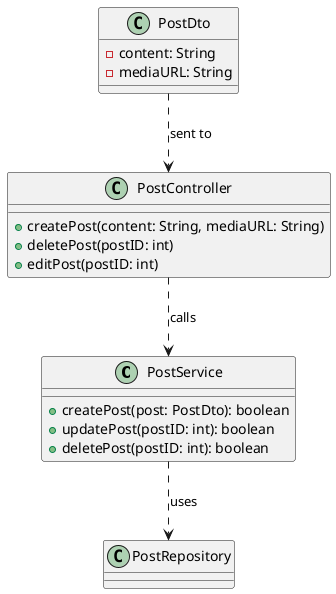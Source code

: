 @startuml

class PostService {
    + createPost(post: PostDto): boolean
    + updatePost(postID: int): boolean
    + deletePost(postID: int): boolean
}


class PostController {
    + createPost(content: String, mediaURL: String)
    + deletePost(postID: int)
    + editPost(postID: int)
}




class PostDto {
    -content: String
    -mediaURL: String
}


PostDto ..> PostController: sent to
PostController ..> PostService: calls
PostService ..> PostRepository: uses


@enduml